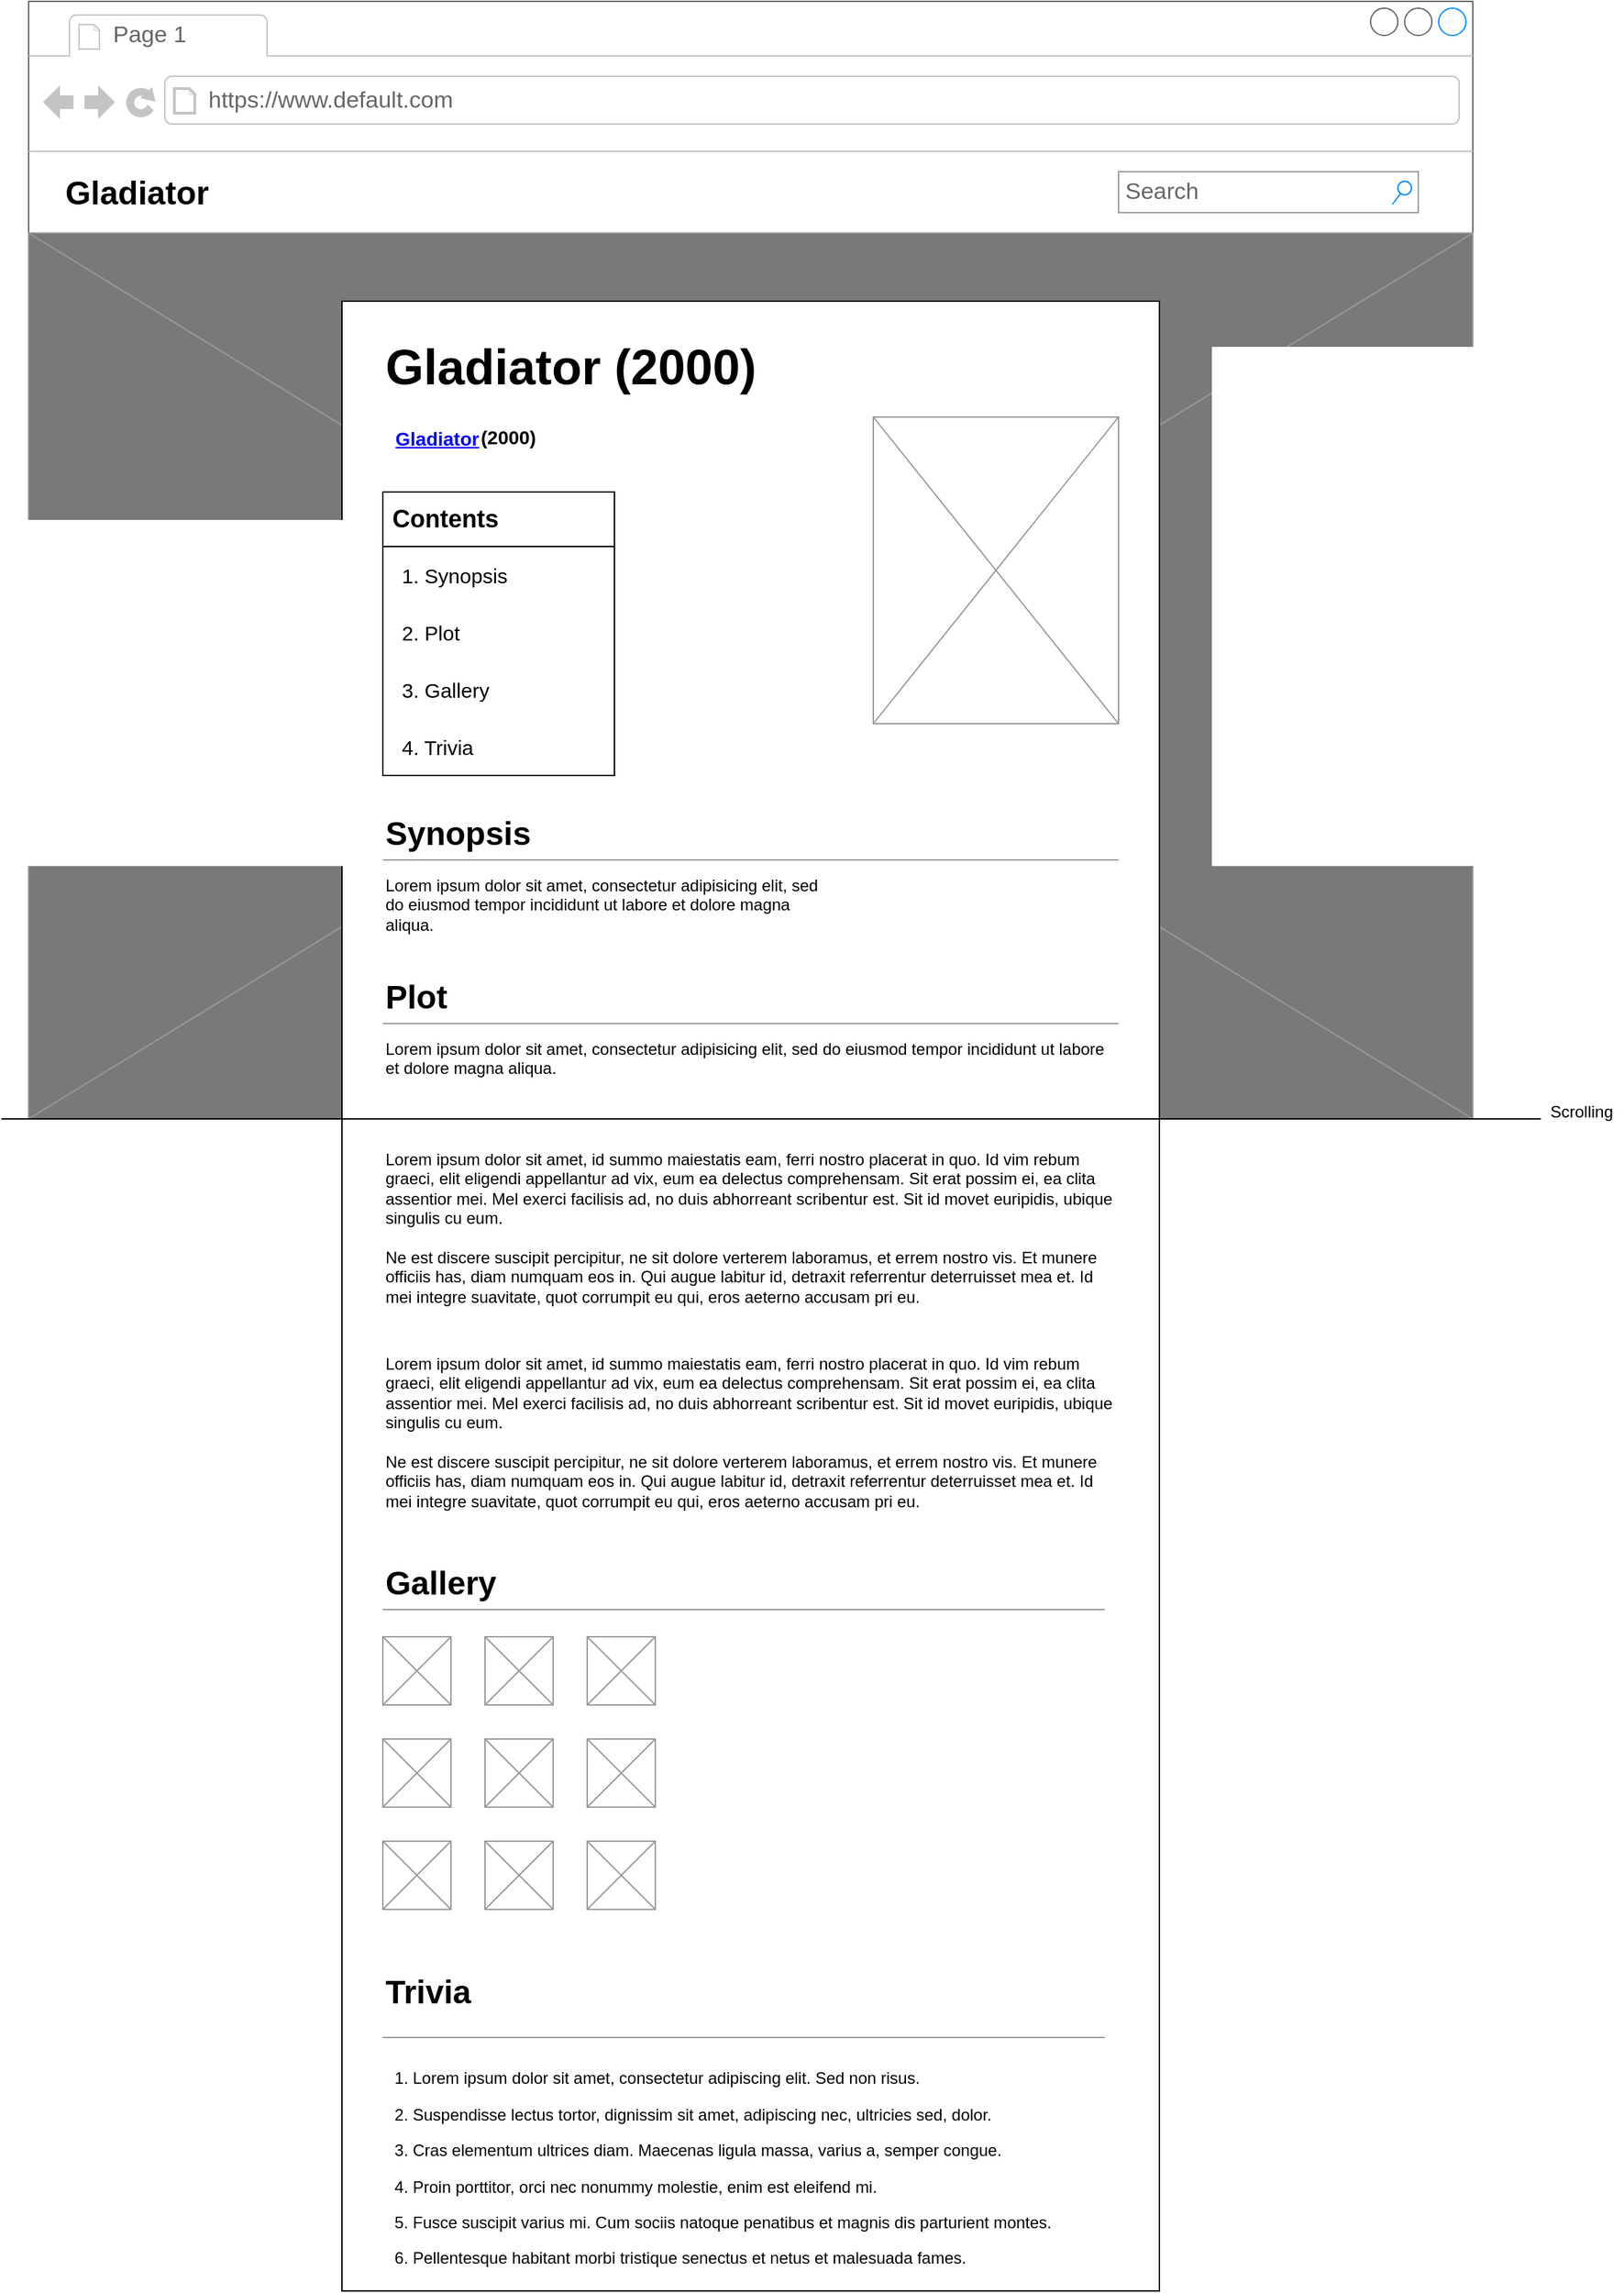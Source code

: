 <mxfile version="26.0.16">
  <diagram name="Page-1" id="2cc2dc42-3aac-f2a9-1cec-7a8b7cbee084">
    <mxGraphModel dx="2345" dy="1260" grid="1" gridSize="10" guides="1" tooltips="1" connect="1" arrows="1" fold="1" page="1" pageScale="1" pageWidth="1100" pageHeight="850" background="none" math="0" shadow="0">
      <root>
        <mxCell id="0" />
        <mxCell id="1" parent="0" />
        <mxCell id="7026571954dc6520-1" value="" style="strokeWidth=1;shadow=0;dashed=0;align=center;html=1;shape=mxgraph.mockup.containers.browserWindow;rSize=0;strokeColor=#666666;mainText=,;recursiveResize=0;rounded=0;labelBackgroundColor=none;fontFamily=Verdana;fontSize=12" parent="1" vertex="1">
          <mxGeometry x="30" y="20" width="1060" height="820" as="geometry" />
        </mxCell>
        <mxCell id="7026571954dc6520-2" value="Page 1" style="strokeWidth=1;shadow=0;dashed=0;align=center;html=1;shape=mxgraph.mockup.containers.anchor;fontSize=17;fontColor=#666666;align=left;" parent="7026571954dc6520-1" vertex="1">
          <mxGeometry x="60" y="12" width="110" height="26" as="geometry" />
        </mxCell>
        <mxCell id="7026571954dc6520-3" value="https://www.default.com" style="strokeWidth=1;shadow=0;dashed=0;align=center;html=1;shape=mxgraph.mockup.containers.anchor;rSize=0;fontSize=17;fontColor=#666666;align=left;" parent="7026571954dc6520-1" vertex="1">
          <mxGeometry x="130" y="60" width="250" height="26" as="geometry" />
        </mxCell>
        <mxCell id="jUsaBhOjdQPErfVnAwcS-1" value="&lt;h1 style=&quot;margin-top: 0px;&quot;&gt;Gladiator&lt;/h1&gt;" style="text;html=1;whiteSpace=wrap;overflow=hidden;rounded=0;" parent="7026571954dc6520-1" vertex="1">
          <mxGeometry x="25" y="120" width="180" height="40" as="geometry" />
        </mxCell>
        <mxCell id="7026571954dc6520-14" value="Search" style="strokeWidth=1;shadow=0;dashed=0;align=center;html=1;shape=mxgraph.mockup.forms.searchBox;strokeColor=#999999;mainText=;strokeColor2=#008cff;fontColor=#666666;fontSize=17;align=left;spacingLeft=3;rounded=0;labelBackgroundColor=none;" parent="7026571954dc6520-1" vertex="1">
          <mxGeometry x="800" y="125" width="220" height="30" as="geometry" />
        </mxCell>
        <mxCell id="jUsaBhOjdQPErfVnAwcS-2" value="" style="verticalLabelPosition=bottom;shadow=0;dashed=0;align=center;html=1;verticalAlign=top;strokeWidth=1;shape=mxgraph.mockup.markup.line;strokeColor=#999999;rounded=0;labelBackgroundColor=none;fillColor=#ffffff;fontFamily=Verdana;fontSize=12;fontColor=#000000;" parent="7026571954dc6520-1" vertex="1">
          <mxGeometry y="160" width="1060" height="20" as="geometry" />
        </mxCell>
        <mxCell id="jUsaBhOjdQPErfVnAwcS-3" value="" style="verticalLabelPosition=bottom;shadow=0;dashed=0;align=center;html=1;verticalAlign=top;strokeWidth=1;shape=mxgraph.mockup.graphics.simpleIcon;strokeColor=#999999;fillColor=#797979;rounded=0;labelBackgroundColor=none;fontFamily=Verdana;fontSize=12;fontColor=#000000;" parent="7026571954dc6520-1" vertex="1">
          <mxGeometry y="170" width="1060" height="650" as="geometry" />
        </mxCell>
        <mxCell id="q6xqji4yMwHmY8erQ9P1-3" value="" style="rounded=0;whiteSpace=wrap;html=1;" vertex="1" parent="7026571954dc6520-1">
          <mxGeometry x="230" y="220" width="600" height="600" as="geometry" />
        </mxCell>
        <mxCell id="q6xqji4yMwHmY8erQ9P1-4" value="" style="verticalLabelPosition=bottom;shadow=0;dashed=0;align=center;html=1;verticalAlign=top;strokeWidth=1;shape=mxgraph.mockup.graphics.simpleIcon;strokeColor=#999999;fillColor=#ffffff;rounded=0;labelBackgroundColor=none;fontFamily=Verdana;fontSize=12;fontColor=#000000;" vertex="1" parent="7026571954dc6520-1">
          <mxGeometry x="620" y="305" width="180" height="225" as="geometry" />
        </mxCell>
        <mxCell id="q6xqji4yMwHmY8erQ9P1-5" value="&lt;h1 style=&quot;margin-top: 0px;&quot;&gt;&lt;font style=&quot;font-size: 36px;&quot;&gt;Gladiator (2000)&lt;/font&gt;&lt;/h1&gt;" style="text;html=1;whiteSpace=wrap;overflow=hidden;rounded=0;" vertex="1" parent="7026571954dc6520-1">
          <mxGeometry x="260" y="240" width="320" height="50" as="geometry" />
        </mxCell>
        <mxCell id="q6xqji4yMwHmY8erQ9P1-6" value="&lt;font style=&quot;font-size: 14px; color: rgb(0, 0, 255);&quot;&gt;&lt;u&gt;&lt;b&gt;Gladiator&lt;/b&gt;&lt;/u&gt;&lt;/font&gt;" style="html=1;shadow=0;dashed=0;shape=mxgraph.bootstrap.rrect;rSize=5;strokeColor=none;strokeWidth=1;fillColor=none;fontColor=#0085FC;whiteSpace=wrap;align=center;verticalAlign=middle;spacingLeft=0;fontStyle=0;fontSize=16;spacing=5;" vertex="1" parent="7026571954dc6520-1">
          <mxGeometry x="260" y="300" width="80" height="40" as="geometry" />
        </mxCell>
        <mxCell id="q6xqji4yMwHmY8erQ9P1-7" value="&lt;font style=&quot;font-size: 14px;&quot;&gt;&lt;b&gt;(2000)&lt;/b&gt;&lt;/font&gt;" style="text;html=1;align=left;verticalAlign=middle;whiteSpace=wrap;rounded=0;" vertex="1" parent="7026571954dc6520-1">
          <mxGeometry x="330" y="305" width="60" height="30" as="geometry" />
        </mxCell>
        <mxCell id="q6xqji4yMwHmY8erQ9P1-18" value="&lt;b&gt;&lt;font style=&quot;font-size: 18px;&quot;&gt;&amp;nbsp;Contents&lt;/font&gt;&lt;/b&gt;" style="rounded=0;whiteSpace=wrap;html=1;align=left;" vertex="1" parent="7026571954dc6520-1">
          <mxGeometry x="260" y="360" width="170" height="40" as="geometry" />
        </mxCell>
        <mxCell id="q6xqji4yMwHmY8erQ9P1-19" value="&lt;h1 style=&quot;margin-top: 0px;&quot;&gt;Synopsis&lt;/h1&gt;&lt;p&gt;Lorem ipsum dolor sit amet, consectetur adipisicing elit, sed do eiusmod tempor incididunt ut labore et dolore magna aliqua.&lt;/p&gt;" style="text;html=1;whiteSpace=wrap;overflow=hidden;rounded=0;" vertex="1" parent="7026571954dc6520-1">
          <mxGeometry x="260" y="590" width="320" height="100" as="geometry" />
        </mxCell>
        <mxCell id="q6xqji4yMwHmY8erQ9P1-20" value="" style="verticalLabelPosition=bottom;shadow=0;dashed=0;align=center;html=1;verticalAlign=top;strokeWidth=1;shape=mxgraph.mockup.markup.line;strokeColor=#999999;rounded=0;labelBackgroundColor=none;fillColor=#ffffff;fontFamily=Verdana;fontSize=12;fontColor=#000000;" vertex="1" parent="7026571954dc6520-1">
          <mxGeometry x="260" y="620" width="540" height="20" as="geometry" />
        </mxCell>
        <mxCell id="q6xqji4yMwHmY8erQ9P1-21" value="&lt;h1 style=&quot;margin-top: 0px;&quot;&gt;Plot&lt;/h1&gt;&lt;p&gt;Lorem ipsum dolor sit amet, consectetur adipisicing elit, sed do eiusmod tempor incididunt ut labore et dolore magna aliqua.&lt;/p&gt;" style="text;html=1;whiteSpace=wrap;overflow=hidden;rounded=0;" vertex="1" parent="7026571954dc6520-1">
          <mxGeometry x="260" y="710" width="540" height="110" as="geometry" />
        </mxCell>
        <mxCell id="q6xqji4yMwHmY8erQ9P1-22" value="" style="verticalLabelPosition=bottom;shadow=0;dashed=0;align=center;html=1;verticalAlign=top;strokeWidth=1;shape=mxgraph.mockup.markup.line;strokeColor=#999999;rounded=0;labelBackgroundColor=none;fillColor=#ffffff;fontFamily=Verdana;fontSize=12;fontColor=#000000;" vertex="1" parent="7026571954dc6520-1">
          <mxGeometry x="260" y="740" width="540" height="20" as="geometry" />
        </mxCell>
        <mxCell id="q6xqji4yMwHmY8erQ9P1-1" value="" style="verticalLabelPosition=bottom;shadow=0;dashed=0;align=center;html=1;verticalAlign=top;strokeWidth=1;shape=mxgraph.mockup.markup.line;strokeColor=#000000;rounded=0;labelBackgroundColor=none;fillColor=#ffffff;fontFamily=Verdana;fontSize=12;fontColor=#000000;" vertex="1" parent="1">
          <mxGeometry x="10" y="830" width="1130" height="20" as="geometry" />
        </mxCell>
        <mxCell id="q6xqji4yMwHmY8erQ9P1-2" value="Scrolling" style="text;html=1;align=center;verticalAlign=middle;whiteSpace=wrap;rounded=0;" vertex="1" parent="1">
          <mxGeometry x="1140" y="820" width="60" height="30" as="geometry" />
        </mxCell>
        <mxCell id="q6xqji4yMwHmY8erQ9P1-8" value="" style="swimlane;shape=rect;strokeColor=#000000;fillColor=#ffffff;fontColor=#000000;fontStyle=0;childLayout=stackLayout;horizontal=1;startSize=0;horizontalStack=0;resizeParent=1;resizeParentMax=0;resizeLast=0;collapsible=0;marginBottom=0;whiteSpace=wrap;html=1;shadow=0;" vertex="1" parent="1">
          <mxGeometry x="290" y="420" width="170" height="168" as="geometry" />
        </mxCell>
        <mxCell id="q6xqji4yMwHmY8erQ9P1-9" value="1. Synopsis" style="text;strokeColor=none;align=left;verticalAlign=middle;spacingLeft=12;spacingRight=10;overflow=hidden;points=[[0,0.5],[1,0.5]];portConstraint=eastwest;rotatable=0;whiteSpace=wrap;html=1;shape=mxgraph.bootstrap.topButton;rSize=3;fillColor=none;fontSize=15;fontColor=inherit;" vertex="1" parent="q6xqji4yMwHmY8erQ9P1-8">
          <mxGeometry width="170" height="42" as="geometry" />
        </mxCell>
        <mxCell id="q6xqji4yMwHmY8erQ9P1-10" value="2. Plot" style="text;strokeColor=none;align=left;verticalAlign=middle;spacingLeft=12;spacingRight=10;overflow=hidden;points=[[0,0.5],[1,0.5]];portConstraint=eastwest;rotatable=0;whiteSpace=wrap;html=1;shape=mxgraph.bootstrap.topButton;rSize=3;fillColor=none;fontSize=15;fontColor=inherit;" vertex="1" parent="q6xqji4yMwHmY8erQ9P1-8">
          <mxGeometry y="42" width="170" height="42" as="geometry" />
        </mxCell>
        <mxCell id="q6xqji4yMwHmY8erQ9P1-11" value="3. Gallery" style="text;strokeColor=none;align=left;verticalAlign=middle;spacingLeft=12;spacingRight=10;overflow=hidden;points=[[0,0.5],[1,0.5]];portConstraint=eastwest;rotatable=0;whiteSpace=wrap;html=1;shape=mxgraph.bootstrap.topButton;rSize=3;fillColor=none;fontSize=15;fontColor=inherit;" vertex="1" parent="q6xqji4yMwHmY8erQ9P1-8">
          <mxGeometry y="84" width="170" height="42" as="geometry" />
        </mxCell>
        <mxCell id="q6xqji4yMwHmY8erQ9P1-12" value="4. Trivia" style="text;strokeColor=none;align=left;verticalAlign=middle;spacingLeft=12;spacingRight=10;overflow=hidden;points=[[0,0.5],[1,0.5]];portConstraint=eastwest;rotatable=0;whiteSpace=wrap;html=1;shape=mxgraph.bootstrap.topButton;rSize=3;fillColor=none;fontSize=15;fontColor=inherit;" vertex="1" parent="q6xqji4yMwHmY8erQ9P1-8">
          <mxGeometry y="126" width="170" height="42" as="geometry" />
        </mxCell>
        <mxCell id="q6xqji4yMwHmY8erQ9P1-24" value="" style="rounded=0;whiteSpace=wrap;html=1;" vertex="1" parent="1">
          <mxGeometry x="260" y="840" width="600" height="860" as="geometry" />
        </mxCell>
        <mxCell id="q6xqji4yMwHmY8erQ9P1-25" value="&lt;div&gt;Lorem ipsum dolor sit amet, id summo maiestatis eam, ferri nostro placerat in quo. Id vim rebum graeci, elit eligendi appellantur ad vix, eum ea delectus comprehensam. Sit erat possim ei, ea clita assentior mei. Mel exerci facilisis ad, no duis abhorreant scribentur est. Sit id movet euripidis, ubique singulis cu eum.&lt;/div&gt;&lt;div&gt;&lt;br&gt;&lt;/div&gt;&lt;div&gt;Ne est discere suscipit percipitur, ne sit dolore verterem laboramus, et errem nostro vis. Et munere officiis has, diam numquam eos in. Qui augue labitur id, detraxit referrentur deterruisset mea et. Id mei integre suavitate, quot corrumpit eu qui, eros aeterno accusam pri eu.&lt;/div&gt;" style="text;html=1;align=left;verticalAlign=middle;whiteSpace=wrap;rounded=0;" vertex="1" parent="1">
          <mxGeometry x="290" y="840" width="540" height="160" as="geometry" />
        </mxCell>
        <mxCell id="q6xqji4yMwHmY8erQ9P1-26" value="&lt;div&gt;Lorem ipsum dolor sit amet, id summo maiestatis eam, ferri nostro placerat in quo. Id vim rebum graeci, elit eligendi appellantur ad vix, eum ea delectus comprehensam. Sit erat possim ei, ea clita assentior mei. Mel exerci facilisis ad, no duis abhorreant scribentur est. Sit id movet euripidis, ubique singulis cu eum.&lt;/div&gt;&lt;div&gt;&lt;br&gt;&lt;/div&gt;&lt;div&gt;Ne est discere suscipit percipitur, ne sit dolore verterem laboramus, et errem nostro vis. Et munere officiis has, diam numquam eos in. Qui augue labitur id, detraxit referrentur deterruisset mea et. Id mei integre suavitate, quot corrumpit eu qui, eros aeterno accusam pri eu.&lt;/div&gt;" style="text;html=1;align=left;verticalAlign=middle;whiteSpace=wrap;rounded=0;" vertex="1" parent="1">
          <mxGeometry x="290" y="990" width="540" height="160" as="geometry" />
        </mxCell>
        <mxCell id="q6xqji4yMwHmY8erQ9P1-27" value="&lt;h1 style=&quot;margin-top: 0px;&quot;&gt;Gallery&lt;/h1&gt;" style="text;html=1;whiteSpace=wrap;overflow=hidden;rounded=0;" vertex="1" parent="1">
          <mxGeometry x="290" y="1160" width="180" height="40" as="geometry" />
        </mxCell>
        <mxCell id="q6xqji4yMwHmY8erQ9P1-28" value="" style="verticalLabelPosition=bottom;shadow=0;dashed=0;align=center;html=1;verticalAlign=top;strokeWidth=1;shape=mxgraph.mockup.graphics.simpleIcon;strokeColor=#999999;fillColor=#ffffff;" vertex="1" parent="1">
          <mxGeometry x="290" y="1220" width="50" height="50" as="geometry" />
        </mxCell>
        <mxCell id="q6xqji4yMwHmY8erQ9P1-29" value="" style="verticalLabelPosition=bottom;shadow=0;dashed=0;align=center;html=1;verticalAlign=top;strokeWidth=1;shape=mxgraph.mockup.graphics.simpleIcon;strokeColor=#999999;fillColor=#ffffff;" vertex="1" parent="1">
          <mxGeometry x="365" y="1220" width="50" height="50" as="geometry" />
        </mxCell>
        <mxCell id="q6xqji4yMwHmY8erQ9P1-30" value="" style="verticalLabelPosition=bottom;shadow=0;dashed=0;align=center;html=1;verticalAlign=top;strokeWidth=1;shape=mxgraph.mockup.graphics.simpleIcon;strokeColor=#999999;fillColor=#ffffff;" vertex="1" parent="1">
          <mxGeometry x="440" y="1220" width="50" height="50" as="geometry" />
        </mxCell>
        <mxCell id="q6xqji4yMwHmY8erQ9P1-31" value="" style="verticalLabelPosition=bottom;shadow=0;dashed=0;align=center;html=1;verticalAlign=top;strokeWidth=1;shape=mxgraph.mockup.graphics.simpleIcon;strokeColor=#999999;fillColor=#ffffff;" vertex="1" parent="1">
          <mxGeometry x="290" y="1295" width="50" height="50" as="geometry" />
        </mxCell>
        <mxCell id="q6xqji4yMwHmY8erQ9P1-32" value="" style="verticalLabelPosition=bottom;shadow=0;dashed=0;align=center;html=1;verticalAlign=top;strokeWidth=1;shape=mxgraph.mockup.graphics.simpleIcon;strokeColor=#999999;fillColor=#ffffff;" vertex="1" parent="1">
          <mxGeometry x="365" y="1295" width="50" height="50" as="geometry" />
        </mxCell>
        <mxCell id="q6xqji4yMwHmY8erQ9P1-33" value="" style="verticalLabelPosition=bottom;shadow=0;dashed=0;align=center;html=1;verticalAlign=top;strokeWidth=1;shape=mxgraph.mockup.graphics.simpleIcon;strokeColor=#999999;fillColor=#ffffff;" vertex="1" parent="1">
          <mxGeometry x="440" y="1295" width="50" height="50" as="geometry" />
        </mxCell>
        <mxCell id="q6xqji4yMwHmY8erQ9P1-34" value="" style="verticalLabelPosition=bottom;shadow=0;dashed=0;align=center;html=1;verticalAlign=top;strokeWidth=1;shape=mxgraph.mockup.graphics.simpleIcon;strokeColor=#999999;fillColor=#ffffff;" vertex="1" parent="1">
          <mxGeometry x="290" y="1370" width="50" height="50" as="geometry" />
        </mxCell>
        <mxCell id="q6xqji4yMwHmY8erQ9P1-35" value="" style="verticalLabelPosition=bottom;shadow=0;dashed=0;align=center;html=1;verticalAlign=top;strokeWidth=1;shape=mxgraph.mockup.graphics.simpleIcon;strokeColor=#999999;fillColor=#ffffff;" vertex="1" parent="1">
          <mxGeometry x="365" y="1370" width="50" height="50" as="geometry" />
        </mxCell>
        <mxCell id="q6xqji4yMwHmY8erQ9P1-36" value="" style="verticalLabelPosition=bottom;shadow=0;dashed=0;align=center;html=1;verticalAlign=top;strokeWidth=1;shape=mxgraph.mockup.graphics.simpleIcon;strokeColor=#999999;fillColor=#ffffff;" vertex="1" parent="1">
          <mxGeometry x="440" y="1370" width="50" height="50" as="geometry" />
        </mxCell>
        <mxCell id="q6xqji4yMwHmY8erQ9P1-37" value="" style="verticalLabelPosition=bottom;shadow=0;dashed=0;align=center;html=1;verticalAlign=top;strokeWidth=1;shape=mxgraph.mockup.markup.line;strokeColor=#999999;rounded=0;labelBackgroundColor=none;fillColor=#ffffff;fontFamily=Verdana;fontSize=12;fontColor=#000000;" vertex="1" parent="1">
          <mxGeometry x="290" y="1190" width="530" height="20" as="geometry" />
        </mxCell>
        <mxCell id="q6xqji4yMwHmY8erQ9P1-39" value="&lt;h1 style=&quot;margin-top: 0px;&quot;&gt;Trivia&lt;/h1&gt;" style="text;html=1;whiteSpace=wrap;overflow=hidden;rounded=0;" vertex="1" parent="1">
          <mxGeometry x="290" y="1460" width="180" height="44" as="geometry" />
        </mxCell>
        <mxCell id="q6xqji4yMwHmY8erQ9P1-41" value="" style="verticalLabelPosition=bottom;shadow=0;dashed=0;align=center;html=1;verticalAlign=top;strokeWidth=1;shape=mxgraph.mockup.markup.line;strokeColor=#999999;rounded=0;labelBackgroundColor=none;fillColor=#ffffff;fontFamily=Verdana;fontSize=12;fontColor=#000000;" vertex="1" parent="1">
          <mxGeometry x="290" y="1504" width="530" height="20" as="geometry" />
        </mxCell>
        <mxCell id="q6xqji4yMwHmY8erQ9P1-42" value="&lt;ol data-end=&quot;592&quot; data-start=&quot;100&quot;&gt;&lt;li data-end=&quot;176&quot; data-start=&quot;100&quot;&gt;&lt;p data-end=&quot;176&quot; data-start=&quot;103&quot;&gt;Lorem ipsum dolor sit amet, consectetur adipiscing elit. Sed non risus.&lt;/p&gt;&lt;/li&gt;&lt;li data-end=&quot;266&quot; data-start=&quot;177&quot;&gt;&lt;p data-end=&quot;266&quot; data-start=&quot;180&quot;&gt;Suspendisse lectus tortor, dignissim sit amet, adipiscing nec, ultricies sed, dolor.&lt;/p&gt;&lt;/li&gt;&lt;li data-end=&quot;349&quot; data-start=&quot;267&quot;&gt;&lt;p data-end=&quot;349&quot; data-start=&quot;270&quot;&gt;Cras elementum ultrices diam. Maecenas ligula massa, varius a, semper congue.&lt;/p&gt;&lt;/li&gt;&lt;li data-end=&quot;420&quot; data-start=&quot;350&quot;&gt;&lt;p data-end=&quot;420&quot; data-start=&quot;353&quot;&gt;Proin porttitor, orci nec nonummy molestie, enim est eleifend mi.&lt;/p&gt;&lt;/li&gt;&lt;li data-end=&quot;513&quot; data-start=&quot;421&quot;&gt;&lt;p data-end=&quot;513&quot; data-start=&quot;424&quot;&gt;Fusce suscipit varius mi. Cum sociis natoque penatibus et magnis dis parturient montes.&lt;/p&gt;&lt;/li&gt;&lt;li data-end=&quot;592&quot; data-start=&quot;514&quot;&gt;&lt;p data-end=&quot;592&quot; data-start=&quot;517&quot;&gt;Pellentesque habitant morbi tristique senectus et netus et malesuada fames.&lt;/p&gt;&lt;/li&gt;&lt;/ol&gt;" style="text;html=1;align=left;verticalAlign=middle;whiteSpace=wrap;rounded=0;" vertex="1" parent="1">
          <mxGeometry x="270" y="1520" width="550" height="180" as="geometry" />
        </mxCell>
      </root>
    </mxGraphModel>
  </diagram>
</mxfile>
